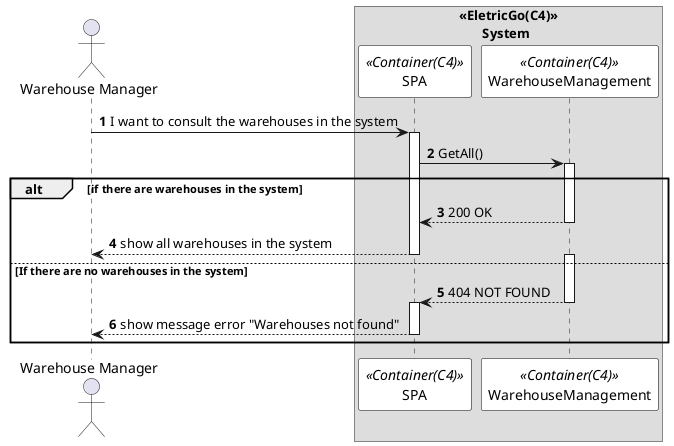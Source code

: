 @startuml 
autonumber

skinparam sequence {
ParticipantBorderColor black
ParticipantBackgroundColor white
}

actor "Warehouse Manager" as admin
box "<<EletricGo(C4)>>\n       System"
participant SPA as system <<Container(C4)>>
participant WarehouseManagement as  WM <<Container(C4)>>
end box


admin -> system: I want to consult the warehouses in the system
activate system
system -> WM : GetAll()
activate WM
alt if there are warehouses in the system

WM --> system : 200 OK 
deactivate WM


system --> admin: show all warehouses in the system
deactivate system

else If there are no warehouses in the system

activate WM
WM --> system : 404 NOT FOUND
deactivate WM
activate system
 
system --> admin: show message error "Warehouses not found"
deactivate system 


end

deactivate admin

@enduml